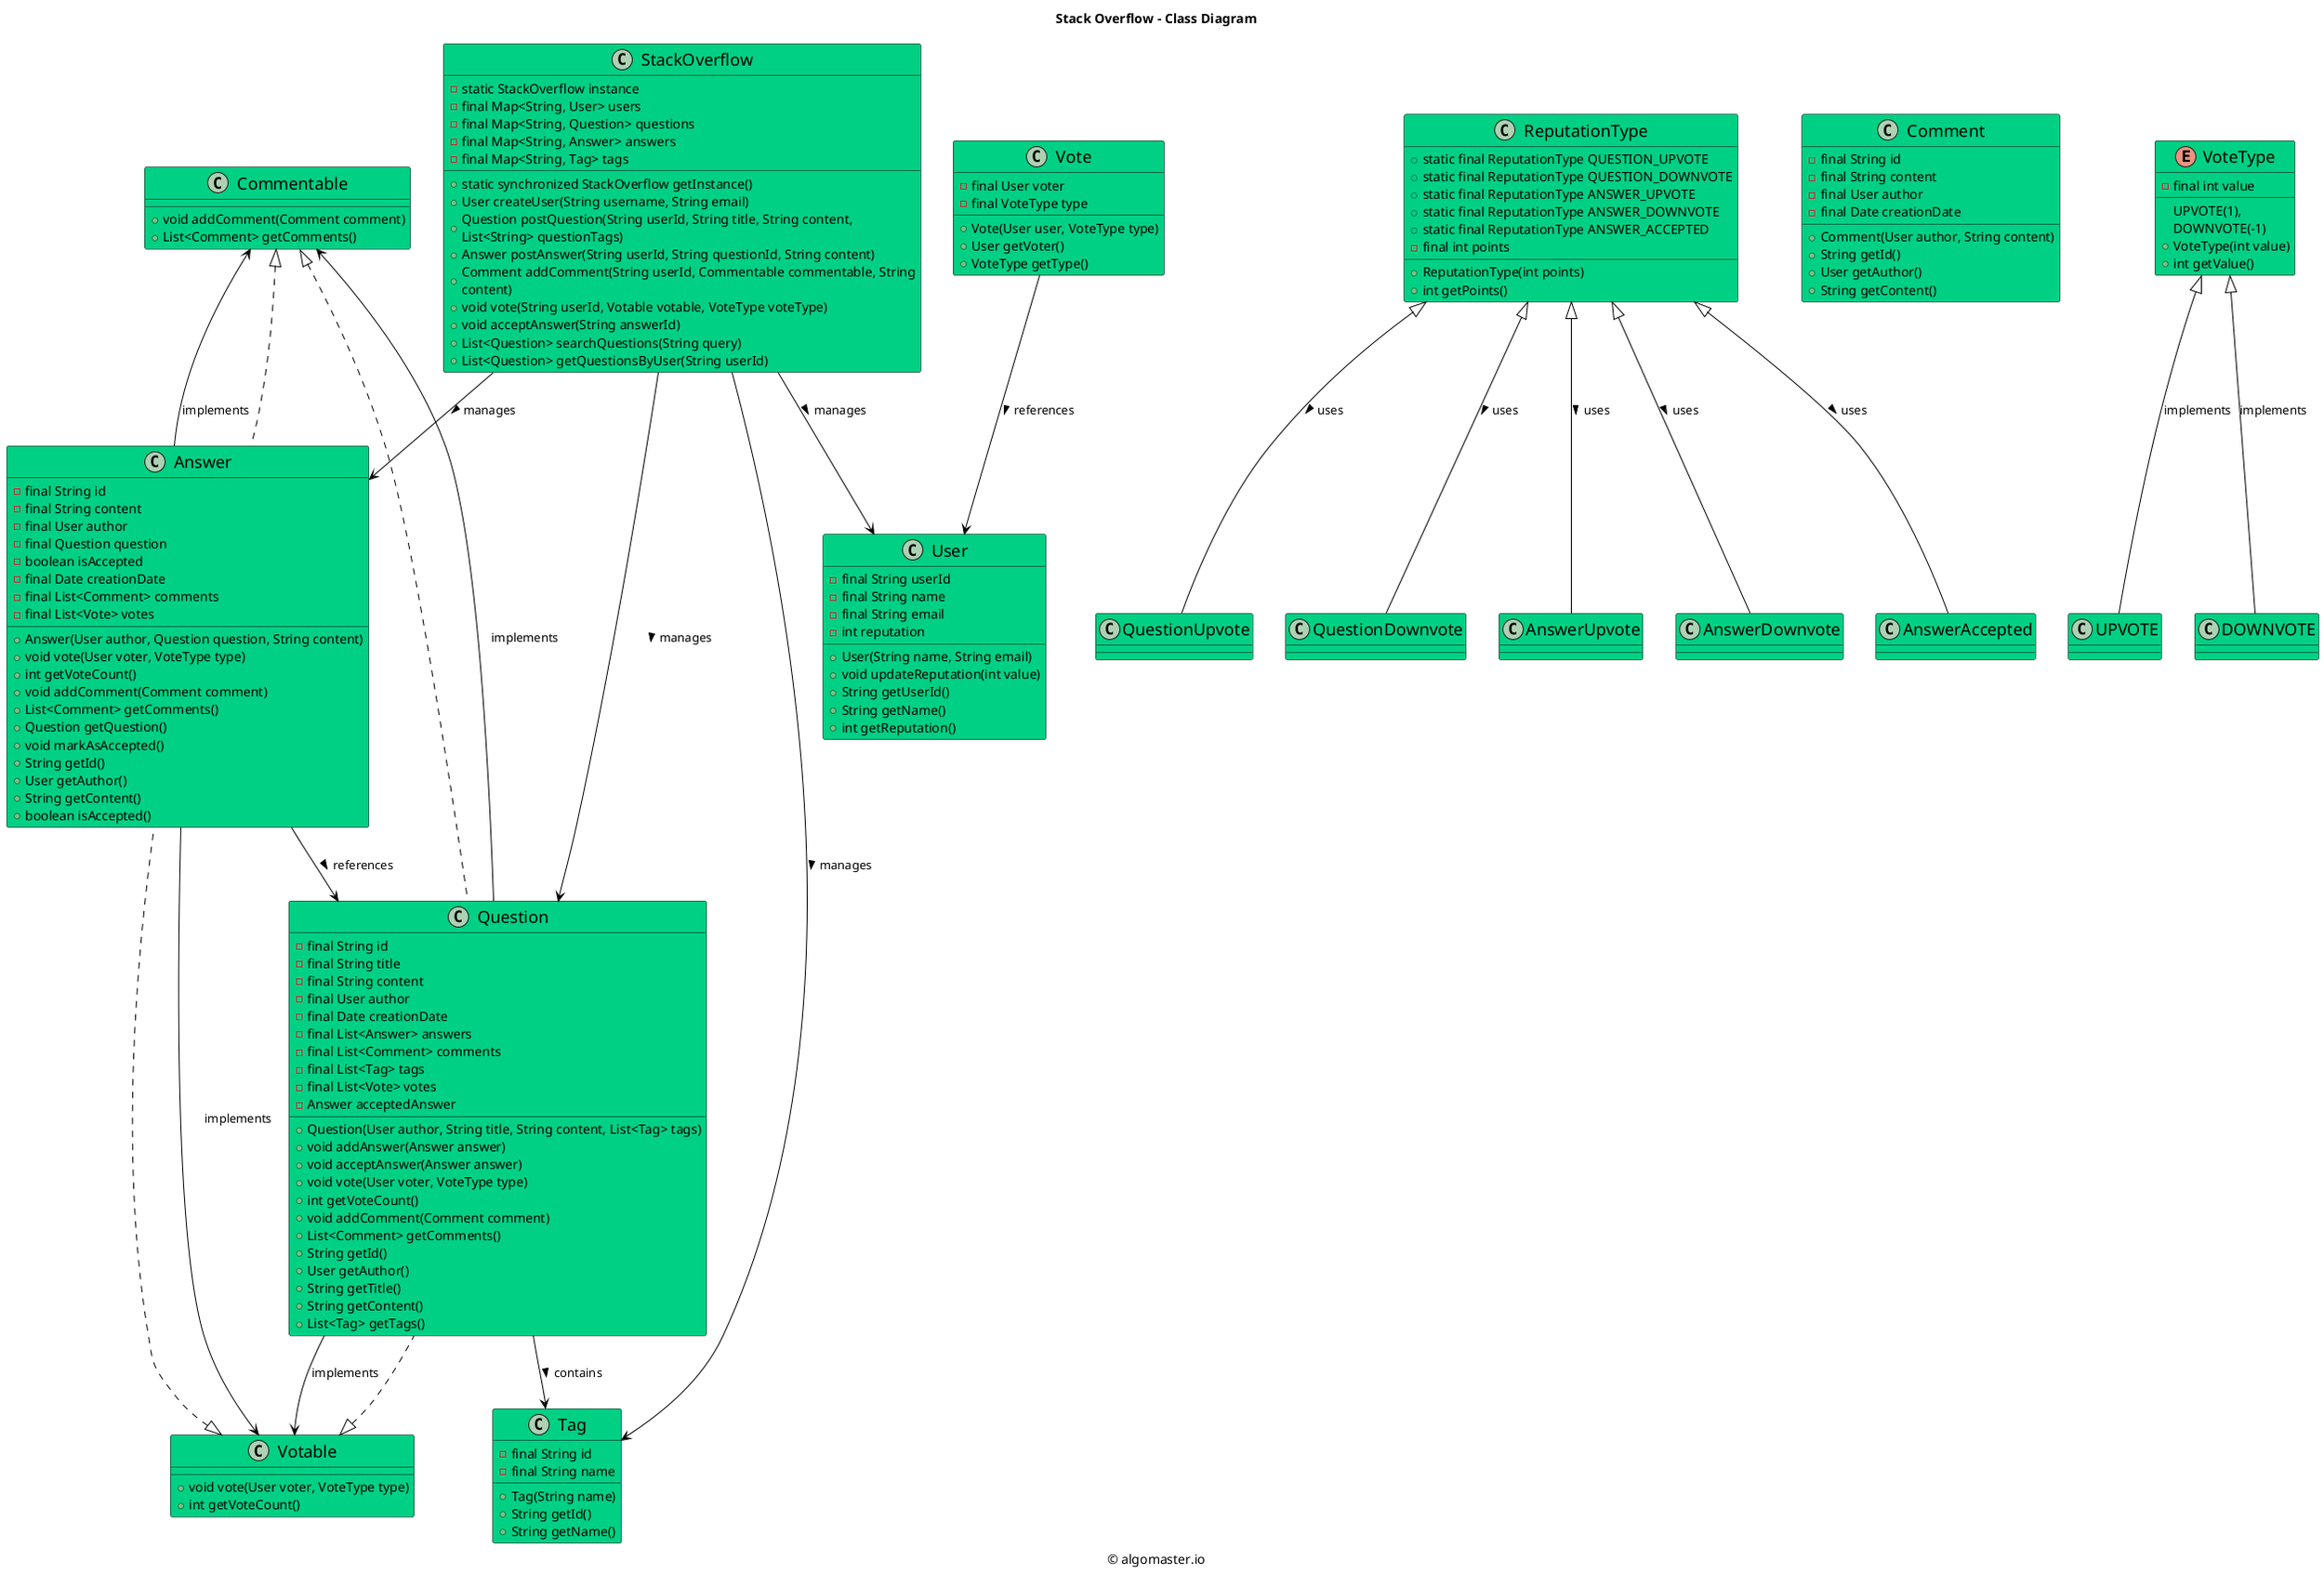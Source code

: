 ```plantuml
@startuml

title Stack Overflow - Class Diagram

caption © algomaster.io

skinparam backgroundColor white
skinparam wrapWidth 500

skinparam class {
  BackgroundColor #00D084
  BorderColor black
  ArrowColor black
  FontSize 18
}

class Commentable {
    + void addComment(Comment comment)
    + List<Comment> getComments()
}

class Votable {
    + void vote(User voter, VoteType type)
    + int getVoteCount()
}

class Answer implements Votable, Commentable {
    - final String id
    - final String content
    - final User author
    - final Question question
    - boolean isAccepted
    - final Date creationDate
    - final List<Comment> comments
    - final List<Vote> votes
    + Answer(User author, Question question, String content)
    + void vote(User voter, VoteType type)
    + int getVoteCount()
    + void addComment(Comment comment)
    + List<Comment> getComments()
    + Question getQuestion()
    + void markAsAccepted()
    + String getId()
    + User getAuthor()
    + String getContent()
    + boolean isAccepted()
}

class ReputationType {
    + static final ReputationType QUESTION_UPVOTE
    + static final ReputationType QUESTION_DOWNVOTE
    + static final ReputationType ANSWER_UPVOTE
    + static final ReputationType ANSWER_DOWNVOTE
    + static final ReputationType ANSWER_ACCEPTED
    - final int points
    + ReputationType(int points)
    + int getPoints()
}

class Tag {
    - final String id
    - final String name
    + Tag(String name)
    + String getId()
    + String getName()
}

class Vote {
    - final User voter
    - final VoteType type
    + Vote(User user, VoteType type)
    + User getVoter()
    + VoteType getType()
}

class User {
    - final String userId
    - final String name
    - final String email
    - int reputation
    + User(String name, String email)
    + void updateReputation(int value)
    + String getUserId()
    + String getName()
    + int getReputation()
}

class Question implements Votable, Commentable {
    - final String id
    - final String title
    - final String content
    - final User author
    - final Date creationDate
    - final List<Answer> answers
    - final List<Comment> comments
    - final List<Tag> tags
    - final List<Vote> votes
    - Answer acceptedAnswer
    + Question(User author, String title, String content, List<Tag> tags)
    + void addAnswer(Answer answer)
    + void acceptAnswer(Answer answer)
    + void vote(User voter, VoteType type)
    + int getVoteCount()
    + void addComment(Comment comment)
    + List<Comment> getComments()
    + String getId()
    + User getAuthor()
    + String getTitle()
    + String getContent()
    + List<Tag> getTags()
}

class StackOverflow {
    - static StackOverflow instance
    - final Map<String, User> users
    - final Map<String, Question> questions
    - final Map<String, Answer> answers
    - final Map<String, Tag> tags
    + static synchronized StackOverflow getInstance()
    + User createUser(String username, String email)
    + Question postQuestion(String userId, String title, String content, List<String> questionTags)
    + Answer postAnswer(String userId, String questionId, String content)
    + Comment addComment(String userId, Commentable commentable, String content)
    + void vote(String userId, Votable votable, VoteType voteType)
    + void acceptAnswer(String answerId)
    + List<Question> searchQuestions(String query)
    + List<Question> getQuestionsByUser(String userId)
}

class Comment {
    - final String id
    - final String content
    - final User author
    - final Date creationDate
    + Comment(User author, String content)
    + String getId()
    + User getAuthor()
    + String getContent()
}

enum VoteType {
    UPVOTE(1),
    DOWNVOTE(-1)
    - final int value
    + VoteType(int value)
    + int getValue()
}

Answer --> Commentable: implements
Question --> Commentable: implements
Answer --> Votable: implements
Question --> Votable: implements
StackOverflow --> User: manages >
StackOverflow --> Question: manages >
StackOverflow --> Answer: manages >
StackOverflow --> Tag: manages >
Question --> Tag: contains >
Answer --> Question: references >
Vote --> User: references >
VoteType <|-- UPVOTE: implements
VoteType <|-- DOWNVOTE: implements
ReputationType <|-- QuestionUpvote: uses >
ReputationType <|-- QuestionDownvote: uses >
ReputationType <|-- AnswerUpvote: uses >
ReputationType <|-- AnswerDownvote: uses >
ReputationType <|-- AnswerAccepted: uses >

@enduml
```